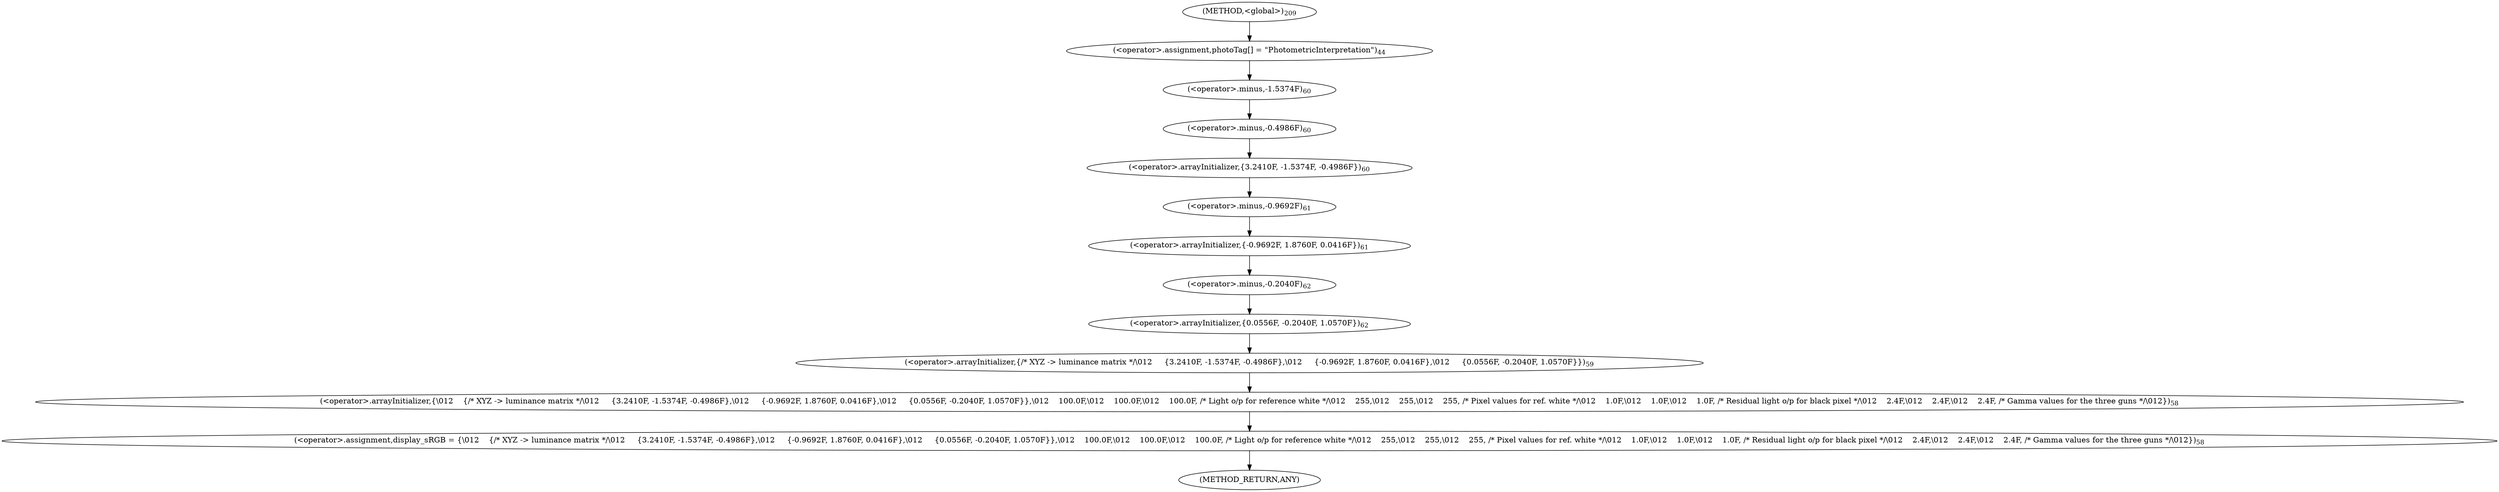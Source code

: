 digraph "&lt;global&gt;" {  
"45581" [label = <(&lt;operator&gt;.assignment,photoTag[] = &quot;PhotometricInterpretation&quot;)<SUB>44</SUB>> ]
"45585" [label = <(&lt;operator&gt;.assignment,display_sRGB = {\012    {/* XYZ -&gt; luminance matrix */\012     {3.2410F, -1.5374F, -0.4986F},\012     {-0.9692F, 1.8760F, 0.0416F},\012     {0.0556F, -0.2040F, 1.0570F}},\012    100.0F,\012    100.0F,\012    100.0F, /* Light o/p for reference white */\012    255,\012    255,\012    255, /* Pixel values for ref. white */\012    1.0F,\012    1.0F,\012    1.0F, /* Residual light o/p for black pixel */\012    2.4F,\012    2.4F,\012    2.4F, /* Gamma values for the three guns */\012})<SUB>58</SUB>> ]
"45587" [label = <(&lt;operator&gt;.arrayInitializer,{\012    {/* XYZ -&gt; luminance matrix */\012     {3.2410F, -1.5374F, -0.4986F},\012     {-0.9692F, 1.8760F, 0.0416F},\012     {0.0556F, -0.2040F, 1.0570F}},\012    100.0F,\012    100.0F,\012    100.0F, /* Light o/p for reference white */\012    255,\012    255,\012    255, /* Pixel values for ref. white */\012    1.0F,\012    1.0F,\012    1.0F, /* Residual light o/p for black pixel */\012    2.4F,\012    2.4F,\012    2.4F, /* Gamma values for the three guns */\012})<SUB>58</SUB>> ]
"45588" [label = <(&lt;operator&gt;.arrayInitializer,{/* XYZ -&gt; luminance matrix */\012     {3.2410F, -1.5374F, -0.4986F},\012     {-0.9692F, 1.8760F, 0.0416F},\012     {0.0556F, -0.2040F, 1.0570F}})<SUB>59</SUB>> ]
"45589" [label = <(&lt;operator&gt;.arrayInitializer,{3.2410F, -1.5374F, -0.4986F})<SUB>60</SUB>> ]
"45595" [label = <(&lt;operator&gt;.arrayInitializer,{-0.9692F, 1.8760F, 0.0416F})<SUB>61</SUB>> ]
"45600" [label = <(&lt;operator&gt;.arrayInitializer,{0.0556F, -0.2040F, 1.0570F})<SUB>62</SUB>> ]
"45591" [label = <(&lt;operator&gt;.minus,-1.5374F)<SUB>60</SUB>> ]
"45593" [label = <(&lt;operator&gt;.minus,-0.4986F)<SUB>60</SUB>> ]
"45596" [label = <(&lt;operator&gt;.minus,-0.9692F)<SUB>61</SUB>> ]
"45602" [label = <(&lt;operator&gt;.minus,-0.2040F)<SUB>62</SUB>> ]
"45534" [label = <(METHOD,&lt;global&gt;)<SUB>209</SUB>> ]
"63447" [label = <(METHOD_RETURN,ANY)> ]
  "45581" -> "45591" 
  "45585" -> "63447" 
  "45587" -> "45585" 
  "45588" -> "45587" 
  "45589" -> "45596" 
  "45595" -> "45602" 
  "45600" -> "45588" 
  "45591" -> "45593" 
  "45593" -> "45589" 
  "45596" -> "45595" 
  "45602" -> "45600" 
  "45534" -> "45581" 
}
